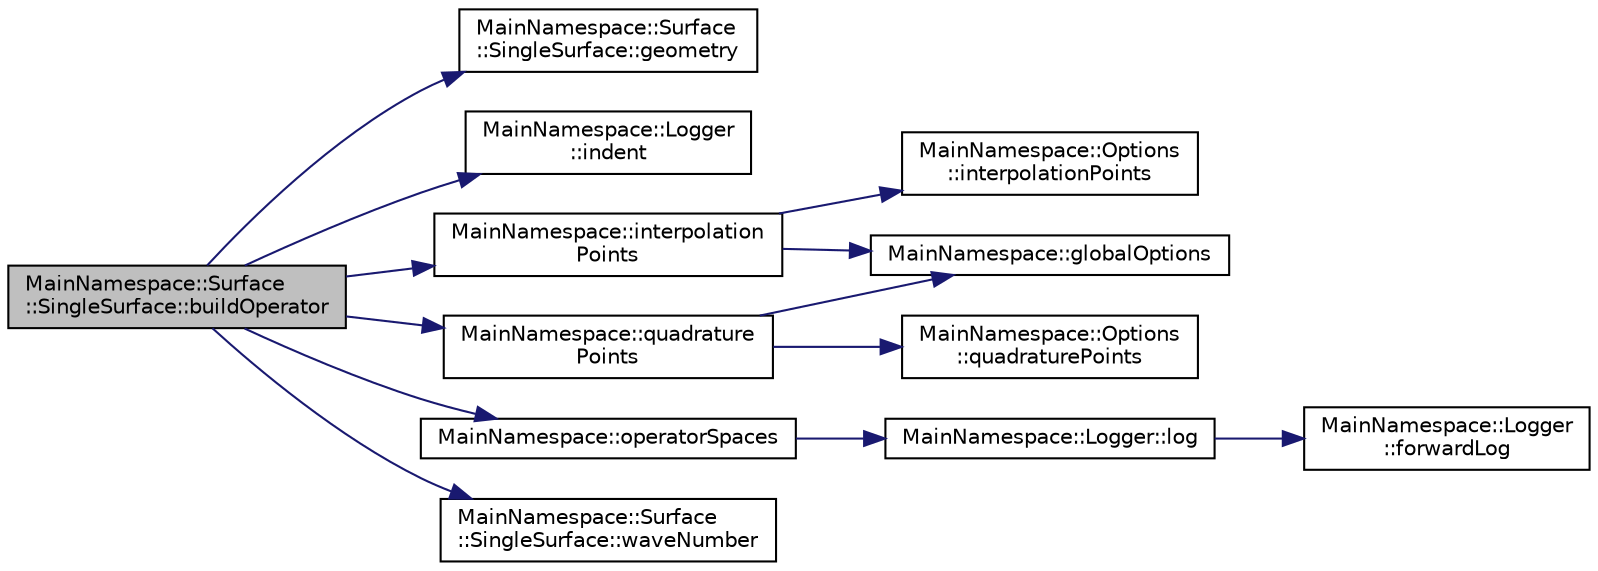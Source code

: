 digraph "MainNamespace::Surface::SingleSurface::buildOperator"
{
 // INTERACTIVE_SVG=YES
 // LATEX_PDF_SIZE
  edge [fontname="Helvetica",fontsize="10",labelfontname="Helvetica",labelfontsize="10"];
  node [fontname="Helvetica",fontsize="10",shape=record];
  rankdir="LR";
  Node1 [label="MainNamespace::Surface\l::SingleSurface::buildOperator",height=0.2,width=0.4,color="black", fillcolor="grey75", style="filled", fontcolor="black",tooltip="Build the operators."];
  Node1 -> Node2 [color="midnightblue",fontsize="10",style="solid",fontname="Helvetica"];
  Node2 [label="MainNamespace::Surface\l::SingleSurface::geometry",height=0.2,width=0.4,color="black", fillcolor="white", style="filled",URL="$class_main_namespace_1_1_surface_1_1_single_surface.html#ab51f55fa95a3e81416dd88ba743efa57",tooltip="Getter."];
  Node1 -> Node3 [color="midnightblue",fontsize="10",style="solid",fontname="Helvetica"];
  Node3 [label="MainNamespace::Logger\l::indent",height=0.2,width=0.4,color="black", fillcolor="white", style="filled",URL="$namespace_main_namespace_1_1_logger.html#a298c090b2004381330b603cb50d25fc8",tooltip="Increase indentation level in the logger."];
  Node1 -> Node4 [color="midnightblue",fontsize="10",style="solid",fontname="Helvetica"];
  Node4 [label="MainNamespace::interpolation\lPoints",height=0.2,width=0.4,color="black", fillcolor="white", style="filled",URL="$namespace_main_namespace.html#a532a4d5934d8db064f36b2c1de35adc6",tooltip=" "];
  Node4 -> Node5 [color="midnightblue",fontsize="10",style="solid",fontname="Helvetica"];
  Node5 [label="MainNamespace::globalOptions",height=0.2,width=0.4,color="black", fillcolor="white", style="filled",URL="$namespace_main_namespace.html#a6fd76e14adc7d23a9822334cb389b369",tooltip=" "];
  Node4 -> Node6 [color="midnightblue",fontsize="10",style="solid",fontname="Helvetica"];
  Node6 [label="MainNamespace::Options\l::interpolationPoints",height=0.2,width=0.4,color="black", fillcolor="white", style="filled",URL="$struct_main_namespace_1_1_options.html#adbe1881e6e24f021d2608257b156e68f",tooltip=" "];
  Node1 -> Node7 [color="midnightblue",fontsize="10",style="solid",fontname="Helvetica"];
  Node7 [label="MainNamespace::operatorSpaces",height=0.2,width=0.4,color="black", fillcolor="white", style="filled",URL="$namespace_main_namespace.html#a8b73b19200a04ce9ed17991c99d347e5",tooltip=" "];
  Node7 -> Node8 [color="midnightblue",fontsize="10",style="solid",fontname="Helvetica"];
  Node8 [label="MainNamespace::Logger::log",height=0.2,width=0.4,color="black", fillcolor="white", style="filled",URL="$namespace_main_namespace_1_1_logger.html#afbb4cc2d8b498e71fcb228f0da8309a1",tooltip=" "];
  Node8 -> Node9 [color="midnightblue",fontsize="10",style="solid",fontname="Helvetica"];
  Node9 [label="MainNamespace::Logger\l::forwardLog",height=0.2,width=0.4,color="black", fillcolor="white", style="filled",URL="$namespace_main_namespace_1_1_logger.html#af052b0198f333fca77f0837a511ec7f7",tooltip=" "];
  Node1 -> Node10 [color="midnightblue",fontsize="10",style="solid",fontname="Helvetica"];
  Node10 [label="MainNamespace::quadrature\lPoints",height=0.2,width=0.4,color="black", fillcolor="white", style="filled",URL="$namespace_main_namespace.html#a1406ef30c6be1a9eb467816516b32028",tooltip=" "];
  Node10 -> Node5 [color="midnightblue",fontsize="10",style="solid",fontname="Helvetica"];
  Node10 -> Node11 [color="midnightblue",fontsize="10",style="solid",fontname="Helvetica"];
  Node11 [label="MainNamespace::Options\l::quadraturePoints",height=0.2,width=0.4,color="black", fillcolor="white", style="filled",URL="$struct_main_namespace_1_1_options.html#a13e08a72c9531b3e5ba442ca4e0a7377",tooltip=" "];
  Node1 -> Node12 [color="midnightblue",fontsize="10",style="solid",fontname="Helvetica"];
  Node12 [label="MainNamespace::Surface\l::SingleSurface::waveNumber",height=0.2,width=0.4,color="black", fillcolor="white", style="filled",URL="$class_main_namespace_1_1_surface_1_1_single_surface.html#a9e07bd7a49f967b8f661cc4e5215a3bd",tooltip="Getter."];
}
